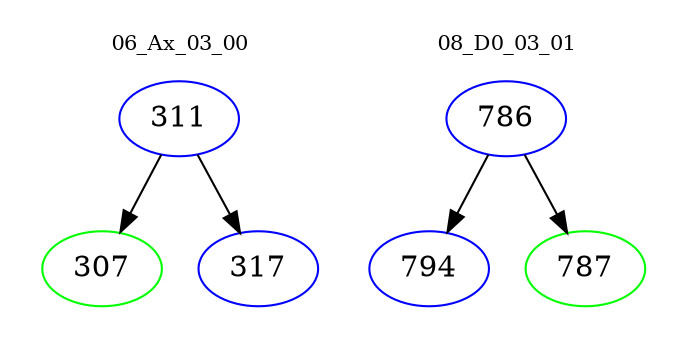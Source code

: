 digraph{
subgraph cluster_0 {
color = white
label = "06_Ax_03_00";
fontsize=10;
T0_311 [label="311", color="blue"]
T0_311 -> T0_307 [color="black"]
T0_307 [label="307", color="green"]
T0_311 -> T0_317 [color="black"]
T0_317 [label="317", color="blue"]
}
subgraph cluster_1 {
color = white
label = "08_D0_03_01";
fontsize=10;
T1_786 [label="786", color="blue"]
T1_786 -> T1_794 [color="black"]
T1_794 [label="794", color="blue"]
T1_786 -> T1_787 [color="black"]
T1_787 [label="787", color="green"]
}
}
